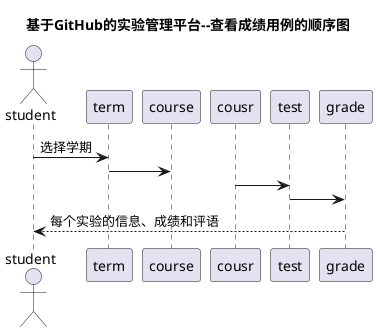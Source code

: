 @startuml
title 基于GitHub的实验管理平台--查看成绩用例的顺序图
actor student
student -> term: 选择学期
term -> course
cousr -> test
test -> grade
grade --> student:每个实验的信息、成绩和评语
@enduml